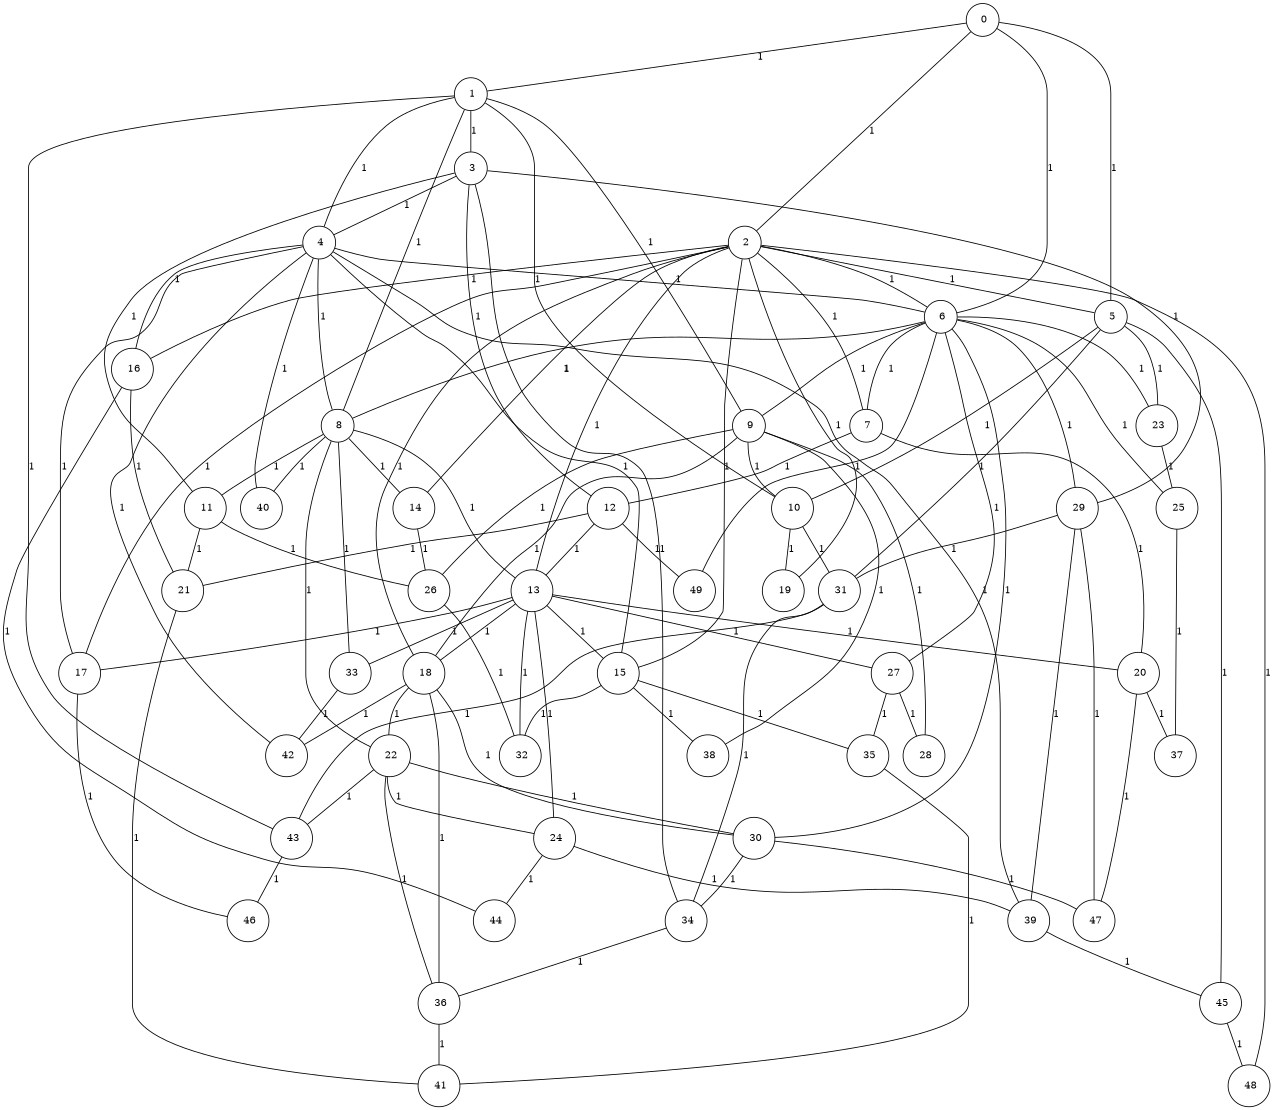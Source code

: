 graph G {
size="8.5,11;"
ratio = "expand;"
fixedsize="true;"
overlap="scale;"
node[shape=circle,width=.12,hight=.12,fontsize=12]
edge[fontsize=12]

0[label=" 0" color=black, pos="1.3389285,1.2986985!"];
1[label=" 1" color=black, pos="2.5948877,1.1971617!"];
2[label=" 2" color=black, pos="1.55626,1.6073867!"];
3[label=" 3" color=black, pos="0.04993293,0.52183446!"];
4[label=" 4" color=black, pos="2.9890589,0.29769085!"];
5[label=" 5" color=black, pos="2.3606103,2.9226584!"];
6[label=" 6" color=black, pos="0.67412881,2.1668371!"];
7[label=" 7" color=black, pos="1.3168843,2.4443792!"];
8[label=" 8" color=black, pos="2.3252061,2.7704067!"];
9[label=" 9" color=black, pos="0.7265746,0.49529655!"];
10[label=" 10" color=black, pos="0.30027455,1.2889566!"];
11[label=" 11" color=black, pos="2.5260612,2.9050964!"];
12[label=" 12" color=black, pos="1.1524134,0.63434403!"];
13[label=" 13" color=black, pos="2.126579,0.012301262!"];
14[label=" 14" color=black, pos="1.1297374,0.58412122!"];
15[label=" 15" color=black, pos="1.0620666,2.1024344!"];
16[label=" 16" color=black, pos="1.771578,2.3073665!"];
17[label=" 17" color=black, pos="0.84040947,0.78098721!"];
18[label=" 18" color=black, pos="1.9053462,2.4908915!"];
19[label=" 19" color=black, pos="1.8807348,2.9465275!"];
20[label=" 20" color=black, pos="1.5987752,1.5461718!"];
21[label=" 21" color=black, pos="2.1378739,2.5260619!"];
22[label=" 22" color=black, pos="2.7376114,1.714233!"];
23[label=" 23" color=black, pos="0.13868355,1.1869507!"];
24[label=" 24" color=black, pos="0.68950854,2.4084142!"];
25[label=" 25" color=black, pos="1.2969802,0.67060203!"];
26[label=" 26" color=black, pos="2.2593451,2.6337338!"];
27[label=" 27" color=black, pos="2.5574815,0.1732281!"];
28[label=" 28" color=black, pos="0.16113282,0.88161084!"];
29[label=" 29" color=black, pos="0.27787299,1.5666181!"];
30[label=" 30" color=black, pos="0.51785596,2.8151624!"];
31[label=" 31" color=black, pos="2.0975185,0.56680106!"];
32[label=" 32" color=black, pos="0.49643018,1.316945!"];
33[label=" 33" color=black, pos="0.16461658,0.99573674!"];
34[label=" 34" color=black, pos="2.1490406,0.56404165!"];
35[label=" 35" color=black, pos="0.20973186,0.86277872!"];
36[label=" 36" color=black, pos="1.4566697,1.6698714!"];
37[label=" 37" color=black, pos="2.1520623,1.750027!"];
38[label=" 38" color=black, pos="0.51734059,1.3264578!"];
39[label=" 39" color=black, pos="0.56730247,1.4018861!"];
40[label=" 40" color=black, pos="0.86847408,0.857143!"];
41[label=" 41" color=black, pos="2.7063782,2.4570524!"];
42[label=" 42" color=black, pos="0.48235029,1.5619409!"];
43[label=" 43" color=black, pos="0.75836377,2.0629468!"];
44[label=" 44" color=black, pos="0.16910916,1.9495761!"];
45[label=" 45" color=black, pos="0.96930778,0.9910898!"];
46[label=" 46" color=black, pos="1.2647925,2.1015074!"];
47[label=" 47" color=black, pos="1.2108065,0.89582767!"];
48[label=" 48" color=black, pos="0.22222472,2.1123712!"];
49[label=" 49" color=black, pos="0.60585041,0.78402178!"];
0--1[label="1"]
0--2[label="1"]
0--5[label="1"]
0--6[label="1"]
1--3[label="1"]
1--4[label="1"]
1--8[label="1"]
1--9[label="1"]
1--10[label="1"]
1--43[label="1"]
2--5[label="1"]
2--6[label="1"]
2--7[label="1"]
2--13[label="1"]
2--14[label="1"]
2--15[label="1"]
2--16[label="1"]
2--17[label="1"]
2--18[label="1"]
2--19[label="1"]
2--48[label="1"]
3--4[label="1"]
3--11[label="1"]
3--12[label="1"]
3--29[label="1"]
3--34[label="1"]
4--6[label="1"]
4--8[label="1"]
4--15[label="1"]
4--16[label="1"]
4--17[label="1"]
4--39[label="1"]
4--40[label="1"]
4--42[label="1"]
5--10[label="1"]
5--23[label="1"]
5--31[label="1"]
5--45[label="1"]
6--7[label="1"]
6--8[label="1"]
6--9[label="1"]
6--23[label="1"]
6--25[label="1"]
6--27[label="1"]
6--29[label="1"]
6--30[label="1"]
6--49[label="1"]
7--12[label="1"]
7--20[label="1"]
8--11[label="1"]
8--13[label="1"]
8--14[label="1"]
8--22[label="1"]
8--33[label="1"]
8--40[label="1"]
9--10[label="1"]
9--18[label="1"]
9--26[label="1"]
9--28[label="1"]
9--38[label="1"]
10--19[label="1"]
10--31[label="1"]
11--21[label="1"]
11--26[label="1"]
12--13[label="1"]
12--21[label="1"]
12--49[label="1"]
13--15[label="1"]
13--17[label="1"]
13--18[label="1"]
13--20[label="1"]
13--24[label="1"]
13--27[label="1"]
13--32[label="1"]
13--33[label="1"]
14--26[label="1"]
15--32[label="1"]
15--35[label="1"]
15--38[label="1"]
16--21[label="1"]
16--44[label="1"]
17--46[label="1"]
18--22[label="1"]
18--30[label="1"]
18--36[label="1"]
18--42[label="1"]
20--37[label="1"]
20--47[label="1"]
21--41[label="1"]
22--24[label="1"]
22--30[label="1"]
22--36[label="1"]
22--43[label="1"]
23--25[label="1"]
24--39[label="1"]
24--44[label="1"]
25--37[label="1"]
26--32[label="1"]
27--28[label="1"]
27--35[label="1"]
29--31[label="1"]
29--39[label="1"]
29--47[label="1"]
30--34[label="1"]
30--47[label="1"]
31--34[label="1"]
31--43[label="1"]
33--42[label="1"]
34--36[label="1"]
35--41[label="1"]
36--41[label="1"]
39--45[label="1"]
43--46[label="1"]
45--48[label="1"]

}
